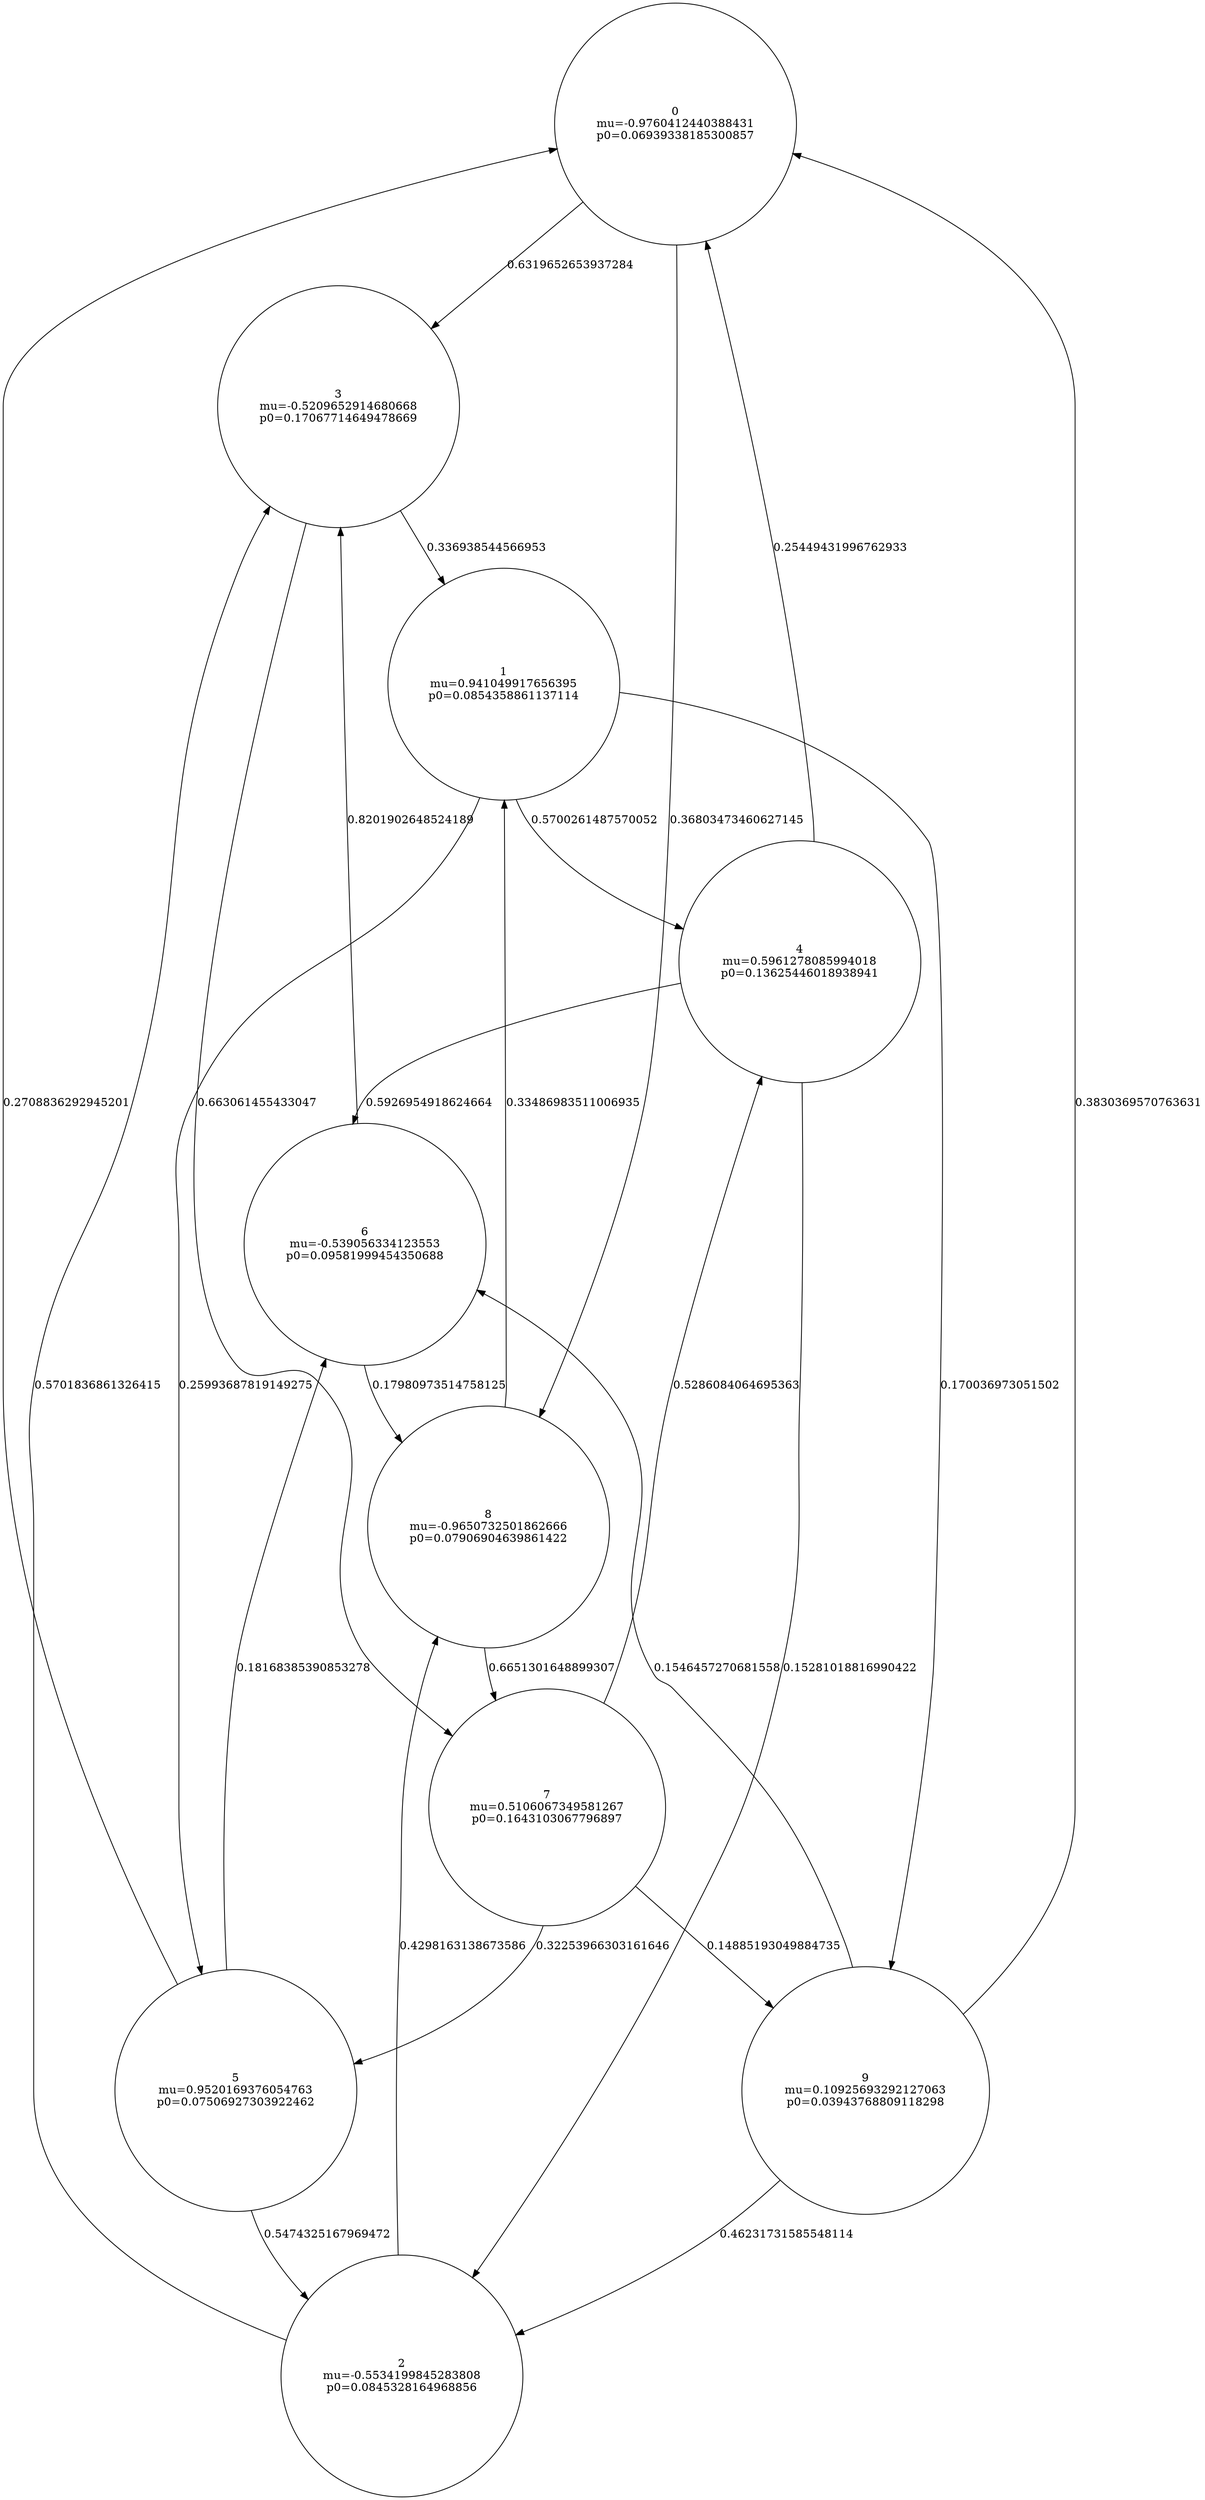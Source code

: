digraph a {
0 [shape=circle, label="0\nmu=-0.9760412440388431\np0=0.06939338185300857"];
	0 -> 3 [label="0.6319652653937284"];
	0 -> 8 [label="0.36803473460627145"];
1 [shape=circle, label="1\nmu=0.941049917656395\np0=0.0854358861137114"];
	1 -> 4 [label="0.5700261487570052"];
	1 -> 5 [label="0.25993687819149275"];
	1 -> 9 [label="0.170036973051502"];
2 [shape=circle, label="2\nmu=-0.5534199845283808\np0=0.0845328164968856"];
	2 -> 3 [label="0.5701836861326415"];
	2 -> 8 [label="0.4298163138673586"];
3 [shape=circle, label="3\nmu=-0.5209652914680668\np0=0.17067714649478669"];
	3 -> 1 [label="0.336938544566953"];
	3 -> 7 [label="0.663061455433047"];
4 [shape=circle, label="4\nmu=0.5961278085994018\np0=0.13625446018938941"];
	4 -> 0 [label="0.25449431996762933"];
	4 -> 2 [label="0.15281018816990422"];
	4 -> 6 [label="0.5926954918624664"];
5 [shape=circle, label="5\nmu=0.9520169376054763\np0=0.07506927303922462"];
	5 -> 0 [label="0.2708836292945201"];
	5 -> 2 [label="0.5474325167969472"];
	5 -> 6 [label="0.18168385390853278"];
6 [shape=circle, label="6\nmu=-0.539056334123553\np0=0.09581999454350688"];
	6 -> 3 [label="0.8201902648524189"];
	6 -> 8 [label="0.17980973514758125"];
7 [shape=circle, label="7\nmu=0.5106067349581267\np0=0.1643103067796897"];
	7 -> 4 [label="0.5286084064695363"];
	7 -> 5 [label="0.32253966303161646"];
	7 -> 9 [label="0.14885193049884735"];
8 [shape=circle, label="8\nmu=-0.9650732501862666\np0=0.07906904639861422"];
	8 -> 1 [label="0.33486983511006935"];
	8 -> 7 [label="0.6651301648899307"];
9 [shape=circle, label="9\nmu=0.10925693292127063\np0=0.03943768809118298"];
	9 -> 0 [label="0.3830369570763631"];
	9 -> 2 [label="0.46231731585548114"];
	9 -> 6 [label="0.1546457270681558"];
}
